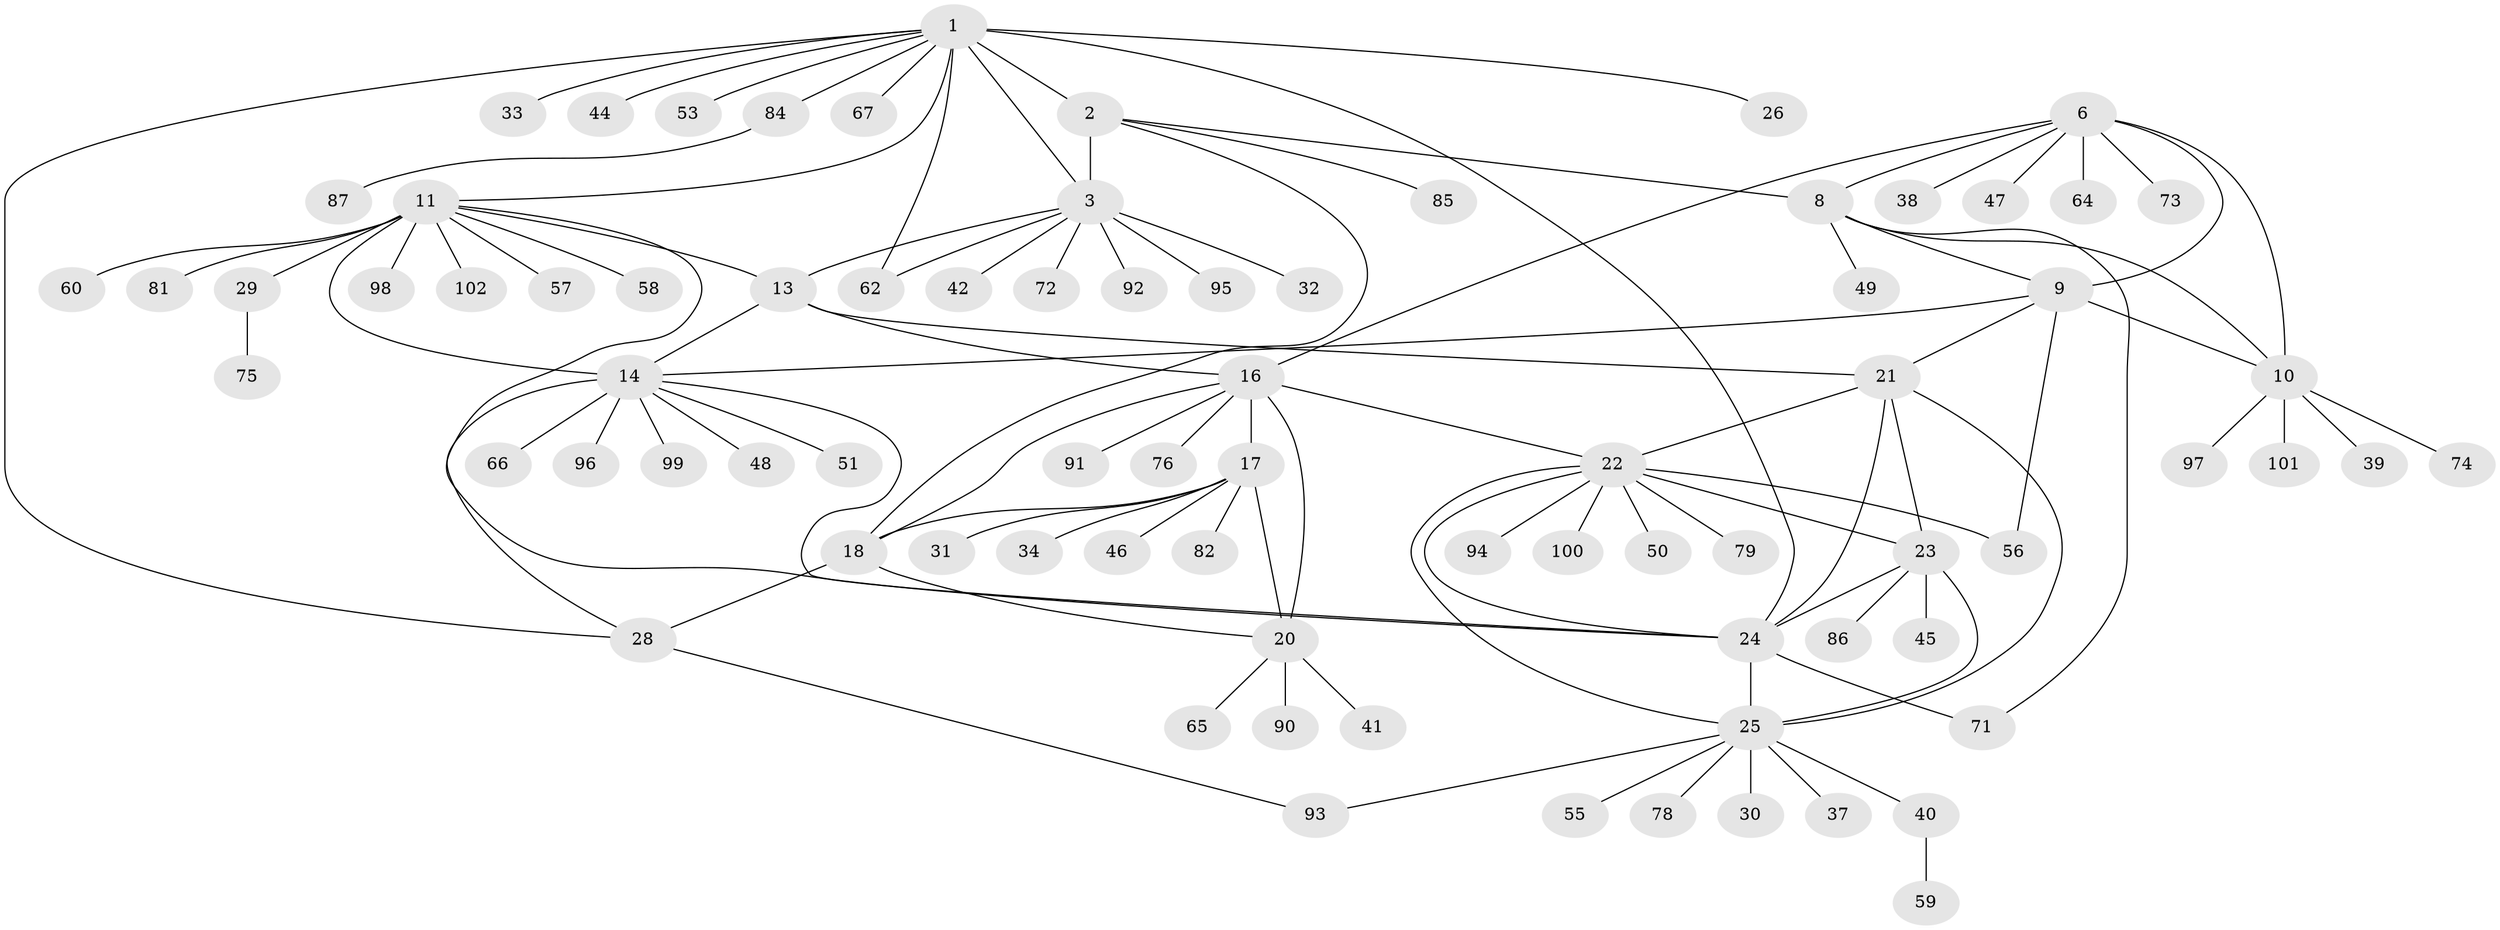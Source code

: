// original degree distribution, {12: 0.0196078431372549, 6: 0.049019607843137254, 8: 0.049019607843137254, 5: 0.029411764705882353, 7: 0.058823529411764705, 9: 0.00980392156862745, 10: 0.0196078431372549, 11: 0.00980392156862745, 2: 0.17647058823529413, 4: 0.0196078431372549, 1: 0.5588235294117647}
// Generated by graph-tools (version 1.1) at 2025/42/03/06/25 10:42:11]
// undirected, 80 vertices, 108 edges
graph export_dot {
graph [start="1"]
  node [color=gray90,style=filled];
  1 [super="+43"];
  2 [super="+4"];
  3 [super="+5"];
  6 [super="+7"];
  8 [super="+27"];
  9;
  10 [super="+68"];
  11 [super="+12"];
  13;
  14 [super="+15"];
  16 [super="+19"];
  17 [super="+70"];
  18 [super="+88"];
  20 [super="+83"];
  21 [super="+54"];
  22 [super="+52"];
  23 [super="+36"];
  24 [super="+80"];
  25 [super="+77"];
  26 [super="+35"];
  28 [super="+63"];
  29;
  30;
  31;
  32;
  33;
  34;
  37;
  38;
  39;
  40;
  41;
  42 [super="+69"];
  44;
  45;
  46;
  47 [super="+61"];
  48;
  49;
  50;
  51;
  53;
  55;
  56;
  57;
  58 [super="+89"];
  59;
  60;
  62;
  64;
  65;
  66;
  67;
  71;
  72;
  73;
  74;
  75;
  76;
  78;
  79;
  81;
  82;
  84;
  85;
  86;
  87;
  90;
  91;
  92;
  93;
  94;
  95;
  96;
  97;
  98;
  99;
  100;
  101;
  102;
  1 -- 2 [weight=2];
  1 -- 3 [weight=2];
  1 -- 24;
  1 -- 26;
  1 -- 28;
  1 -- 33;
  1 -- 53;
  1 -- 67;
  1 -- 84;
  1 -- 62;
  1 -- 44;
  1 -- 11;
  2 -- 3 [weight=4];
  2 -- 8;
  2 -- 18;
  2 -- 85;
  3 -- 13;
  3 -- 32;
  3 -- 62;
  3 -- 95;
  3 -- 72;
  3 -- 42;
  3 -- 92;
  6 -- 8 [weight=2];
  6 -- 9 [weight=2];
  6 -- 10 [weight=2];
  6 -- 16;
  6 -- 38;
  6 -- 47;
  6 -- 64;
  6 -- 73;
  8 -- 9;
  8 -- 10;
  8 -- 49;
  8 -- 71;
  9 -- 10;
  9 -- 21;
  9 -- 56;
  9 -- 14;
  10 -- 39;
  10 -- 74;
  10 -- 97;
  10 -- 101;
  11 -- 13 [weight=2];
  11 -- 14 [weight=4];
  11 -- 29;
  11 -- 98;
  11 -- 102;
  11 -- 81;
  11 -- 24;
  11 -- 57;
  11 -- 58;
  11 -- 60;
  13 -- 14 [weight=2];
  13 -- 16;
  13 -- 21;
  14 -- 24;
  14 -- 28;
  14 -- 96;
  14 -- 66;
  14 -- 99;
  14 -- 48;
  14 -- 51;
  16 -- 17 [weight=2];
  16 -- 18 [weight=2];
  16 -- 20 [weight=2];
  16 -- 91;
  16 -- 22;
  16 -- 76;
  17 -- 18;
  17 -- 20;
  17 -- 31;
  17 -- 34;
  17 -- 46;
  17 -- 82;
  18 -- 20;
  18 -- 28;
  20 -- 41;
  20 -- 65;
  20 -- 90;
  21 -- 22;
  21 -- 23;
  21 -- 24;
  21 -- 25;
  22 -- 23;
  22 -- 24;
  22 -- 25;
  22 -- 50;
  22 -- 56;
  22 -- 94;
  22 -- 100;
  22 -- 79;
  23 -- 24;
  23 -- 25;
  23 -- 86;
  23 -- 45;
  24 -- 25;
  24 -- 71;
  25 -- 30;
  25 -- 37;
  25 -- 40;
  25 -- 55;
  25 -- 78;
  25 -- 93;
  28 -- 93;
  29 -- 75;
  40 -- 59;
  84 -- 87;
}

